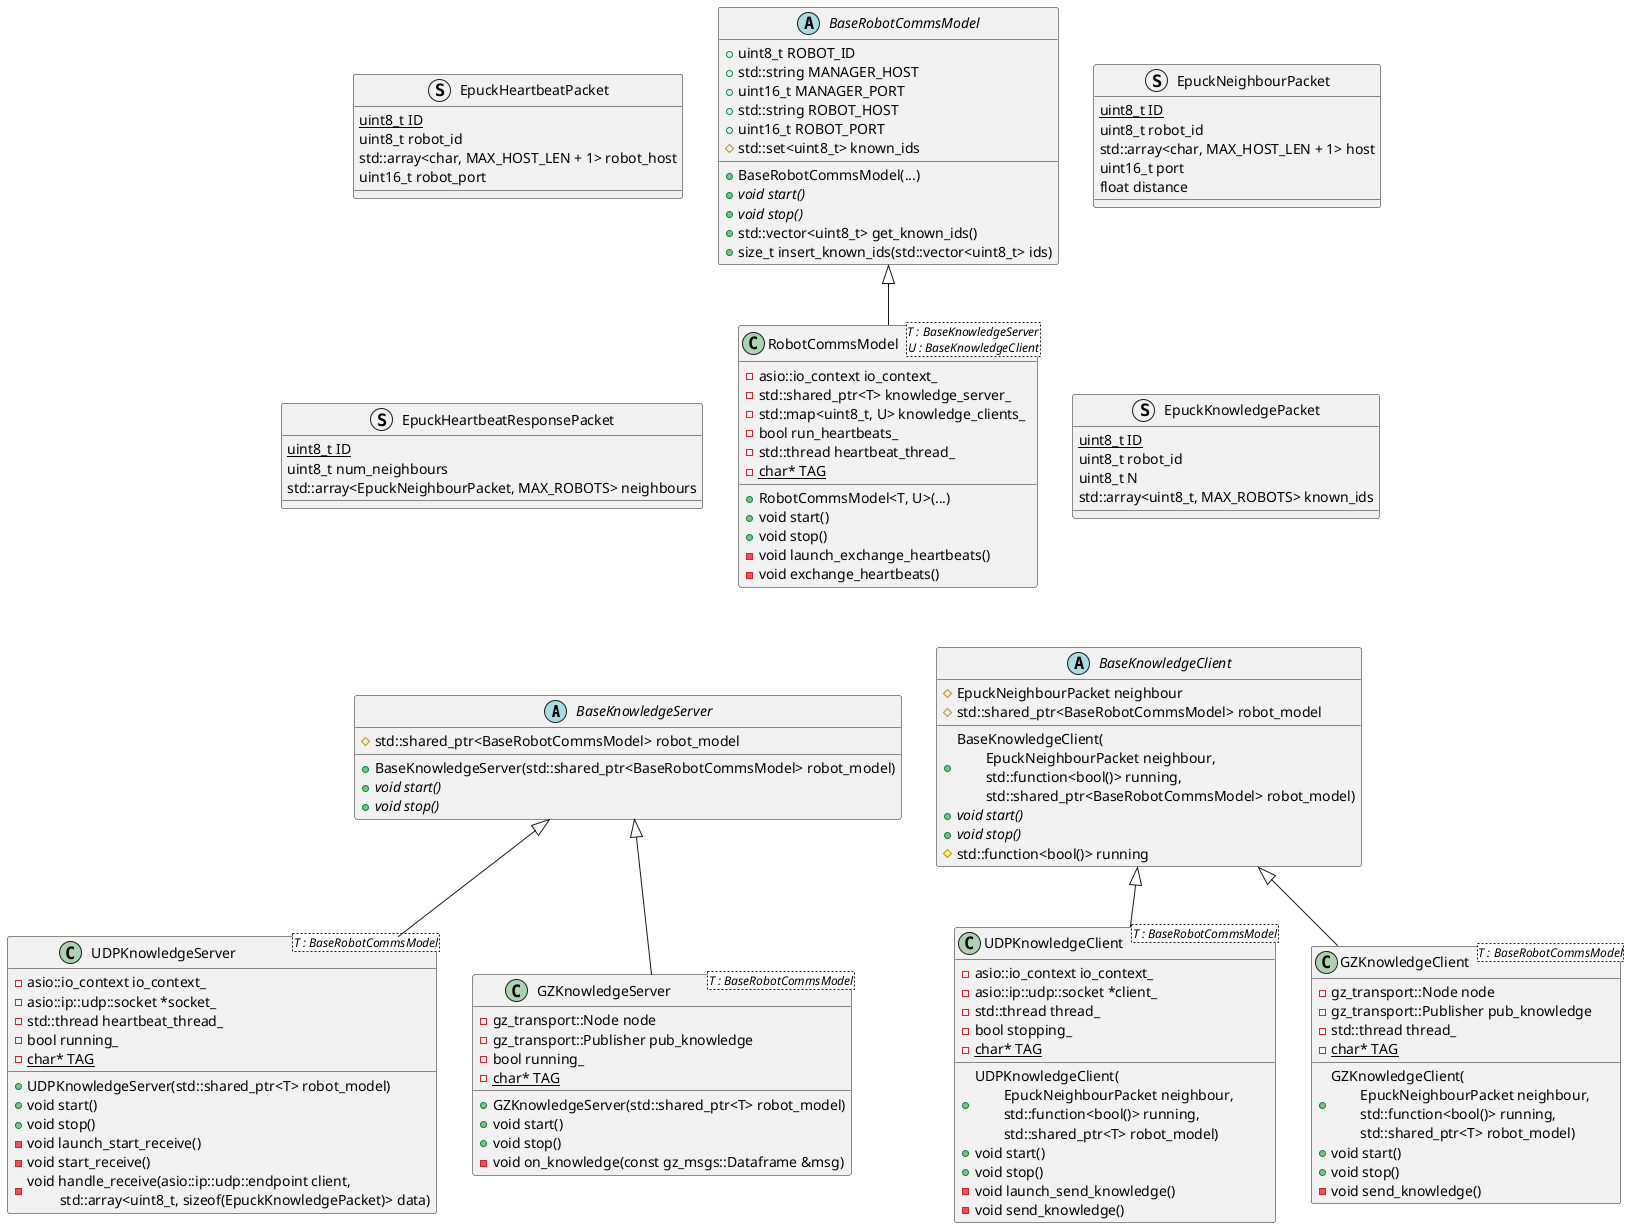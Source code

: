 @startuml

abstract class BaseKnowledgeServer {
  + BaseKnowledgeServer(std::shared_ptr<BaseRobotCommsModel> robot_model)
  + {abstract} void start()
  + {abstract} void stop()
  # std::shared_ptr<BaseRobotCommsModel> robot_model
}

abstract class BaseKnowledgeClient {
  + BaseKnowledgeClient(\n\tEpuckNeighbourPacket neighbour,\n\tstd::function<bool()> running,\n\tstd::shared_ptr<BaseRobotCommsModel> robot_model)
  + {abstract} void start()
  + {abstract} void stop()
  # EpuckNeighbourPacket neighbour
  # std::function<bool()> running
  # std::shared_ptr<BaseRobotCommsModel> robot_model
}

abstract class BaseRobotCommsModel {
  + uint8_t ROBOT_ID
  + std::string MANAGER_HOST
  + uint16_t MANAGER_PORT
  + std::string ROBOT_HOST
  + uint16_t ROBOT_PORT
  # std::set<uint8_t> known_ids

  + BaseRobotCommsModel(...)
  + {abstract} void start()
  + {abstract} void stop()
  + std::vector<uint8_t> get_known_ids()
  + size_t insert_known_ids(std::vector<uint8_t> ids)
}


struct EpuckHeartbeatPacket {
  {static} uint8_t ID
  uint8_t robot_id
  std::array<char, MAX_HOST_LEN + 1> robot_host
  uint16_t robot_port
}

struct EpuckNeighbourPacket {
  {static} uint8_t ID
  uint8_t robot_id
  std::array<char, MAX_HOST_LEN + 1> host
  uint16_t port
  float distance
}

struct EpuckHeartbeatResponsePacket {
  {static} uint8_t ID
  uint8_t num_neighbours
  std::array<EpuckNeighbourPacket, MAX_ROBOTS> neighbours
}

struct EpuckKnowledgePacket {
  {static} uint8_t ID
  uint8_t robot_id
  uint8_t N
  std::array<uint8_t, MAX_ROBOTS> known_ids
}


class RobotCommsModel <T : BaseKnowledgeServer\nU : BaseKnowledgeClient> {
  + RobotCommsModel<T, U>(...)
  + void start()
  + void stop()
  - void launch_exchange_heartbeats()
  - void exchange_heartbeats()
  - asio::io_context io_context_
  - std::shared_ptr<T> knowledge_server_
  - std::map<uint8_t, U> knowledge_clients_
  - bool run_heartbeats_
  - std::thread heartbeat_thread_
  - {static} char* TAG
}


class UDPKnowledgeServer <T : BaseRobotCommsModel> {
  + UDPKnowledgeServer(std::shared_ptr<T> robot_model)
  + void start()
  + void stop()
  - void launch_start_receive()
  - void start_receive()
  - void handle_receive(asio::ip::udp::endpoint client,\n\t std::array<uint8_t, sizeof(EpuckKnowledgePacket)> data)
  - asio::io_context io_context_
  - asio::ip::udp::socket *socket_
  - std::thread heartbeat_thread_
  - bool running_
  - {static} char* TAG
}

class UDPKnowledgeClient <T : BaseRobotCommsModel> {
  + UDPKnowledgeClient(\n\tEpuckNeighbourPacket neighbour,\n\tstd::function<bool()> running,\n\tstd::shared_ptr<T> robot_model)
  + void start()
  + void stop()
  - void launch_send_knowledge()
  - void send_knowledge()
  - asio::io_context io_context_
  - asio::ip::udp::socket *client_
  - std::thread thread_
  - bool stopping_
  - {static} char* TAG
}


class GZKnowledgeServer <T : BaseRobotCommsModel> {
  + GZKnowledgeServer(std::shared_ptr<T> robot_model)
  + void start()
  + void stop()
  - void on_knowledge(const gz_msgs::Dataframe &msg)
  - gz_transport::Node node
  - gz_transport::Publisher pub_knowledge
  - bool running_
  - {static} char* TAG
}

class GZKnowledgeClient <T : BaseRobotCommsModel> {
  + GZKnowledgeClient(\n\tEpuckNeighbourPacket neighbour,\n\tstd::function<bool()> running,\n\tstd::shared_ptr<T> robot_model)
  + void start()
  + void stop()
  - void send_knowledge()
  - gz_transport::Node node
  - gz_transport::Publisher pub_knowledge
  - std::thread thread_
  - {static} char* TAG
}


BaseRobotCommsModel <|-- RobotCommsModel
BaseKnowledgeServer <|-- UDPKnowledgeServer
BaseKnowledgeClient <|-- UDPKnowledgeClient
BaseKnowledgeServer <|-- GZKnowledgeServer
BaseKnowledgeClient <|-- GZKnowledgeClient

RobotCommsModel <|-[hidden]- BaseKnowledgeServer
RobotCommsModel <|-[hidden]- BaseKnowledgeClient

BaseRobotCommsModel -[hidden]left-> EpuckHeartbeatPacket
RobotCommsModel -[hidden]left-> EpuckHeartbeatResponsePacket
BaseRobotCommsModel -[hidden]right-> EpuckNeighbourPacket
RobotCommsModel -[hidden]right-> EpuckKnowledgePacket

@enduml
